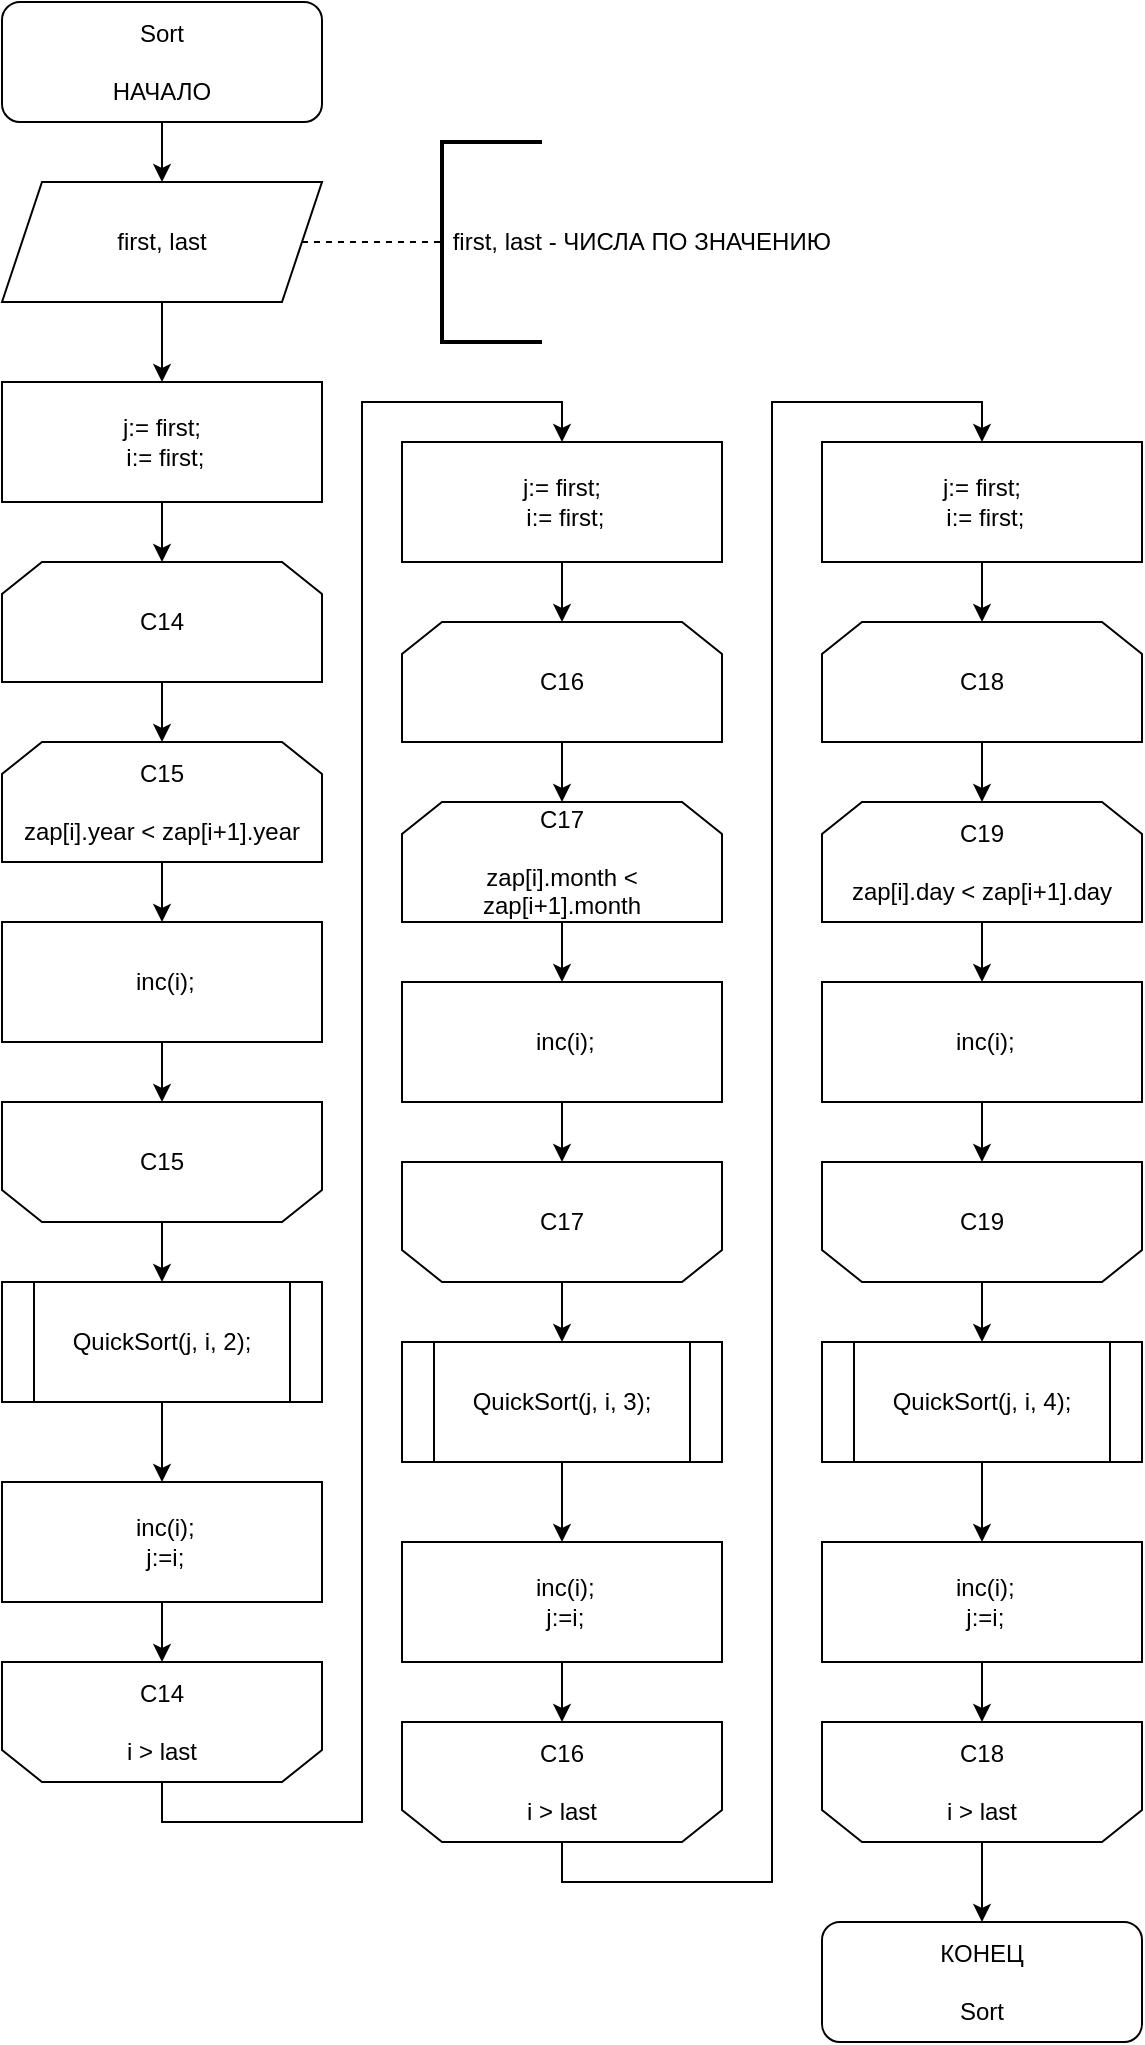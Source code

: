 <mxfile version="14.7.4" type="device"><diagram id="HieSGrooNfRFLQmupDaq" name="Page-1"><mxGraphModel dx="1662" dy="705" grid="1" gridSize="10" guides="1" tooltips="1" connect="1" arrows="1" fold="1" page="1" pageScale="1" pageWidth="1169" pageHeight="1654" math="0" shadow="0"><root><mxCell id="0"/><mxCell id="1" parent="0"/><mxCell id="FDSBhDWgg5WjR7x8z559-3" style="edgeStyle=orthogonalEdgeStyle;rounded=0;orthogonalLoop=1;jettySize=auto;html=1;exitX=0.5;exitY=1;exitDx=0;exitDy=0;" parent="1" source="FDSBhDWgg5WjR7x8z559-1" target="FDSBhDWgg5WjR7x8z559-2" edge="1"><mxGeometry relative="1" as="geometry"/></mxCell><mxCell id="FDSBhDWgg5WjR7x8z559-1" value="Sort&lt;br&gt;&lt;br&gt;НАЧАЛО" style="rounded=1;whiteSpace=wrap;html=1;" parent="1" vertex="1"><mxGeometry x="40" y="40" width="160" height="60" as="geometry"/></mxCell><mxCell id="FDSBhDWgg5WjR7x8z559-7" style="edgeStyle=orthogonalEdgeStyle;rounded=0;orthogonalLoop=1;jettySize=auto;html=1;exitX=0.5;exitY=1;exitDx=0;exitDy=0;entryX=0.5;entryY=0;entryDx=0;entryDy=0;" parent="1" source="FDSBhDWgg5WjR7x8z559-2" target="FDSBhDWgg5WjR7x8z559-6" edge="1"><mxGeometry relative="1" as="geometry"/></mxCell><mxCell id="FDSBhDWgg5WjR7x8z559-2" value="first, last" style="shape=parallelogram;perimeter=parallelogramPerimeter;whiteSpace=wrap;html=1;fixedSize=1;" parent="1" vertex="1"><mxGeometry x="40" y="130" width="160" height="60" as="geometry"/></mxCell><mxCell id="FDSBhDWgg5WjR7x8z559-4" value="" style="endArrow=none;dashed=1;html=1;exitX=1;exitY=0.5;exitDx=0;exitDy=0;entryX=0;entryY=0.5;entryDx=0;entryDy=0;entryPerimeter=0;" parent="1" source="FDSBhDWgg5WjR7x8z559-2" target="FDSBhDWgg5WjR7x8z559-5" edge="1"><mxGeometry width="50" height="50" relative="1" as="geometry"><mxPoint x="230" y="160" as="sourcePoint"/><mxPoint x="280" y="110" as="targetPoint"/></mxGeometry></mxCell><mxCell id="FDSBhDWgg5WjR7x8z559-5" value="&amp;nbsp;first, last - ЧИСЛА ПО ЗНАЧЕНИЮ" style="strokeWidth=2;html=1;shape=mxgraph.flowchart.annotation_1;align=left;pointerEvents=1;" parent="1" vertex="1"><mxGeometry x="260" y="110" width="50" height="100" as="geometry"/></mxCell><mxCell id="FDSBhDWgg5WjR7x8z559-9" style="edgeStyle=orthogonalEdgeStyle;rounded=0;orthogonalLoop=1;jettySize=auto;html=1;exitX=0.5;exitY=1;exitDx=0;exitDy=0;entryX=0.5;entryY=0;entryDx=0;entryDy=0;" parent="1" source="FDSBhDWgg5WjR7x8z559-6" target="FDSBhDWgg5WjR7x8z559-8" edge="1"><mxGeometry relative="1" as="geometry"/></mxCell><mxCell id="FDSBhDWgg5WjR7x8z559-6" value="&lt;div&gt;j:= first;&lt;/div&gt;&lt;div&gt;&amp;nbsp;i:= first;&lt;/div&gt;" style="rounded=0;whiteSpace=wrap;html=1;" parent="1" vertex="1"><mxGeometry x="40" y="230" width="160" height="60" as="geometry"/></mxCell><mxCell id="FDSBhDWgg5WjR7x8z559-11" style="edgeStyle=orthogonalEdgeStyle;rounded=0;orthogonalLoop=1;jettySize=auto;html=1;exitX=0.5;exitY=1;exitDx=0;exitDy=0;entryX=0.5;entryY=0;entryDx=0;entryDy=0;" parent="1" source="FDSBhDWgg5WjR7x8z559-8" target="FDSBhDWgg5WjR7x8z559-10" edge="1"><mxGeometry relative="1" as="geometry"/></mxCell><mxCell id="FDSBhDWgg5WjR7x8z559-8" value="C14" style="shape=loopLimit;whiteSpace=wrap;html=1;" parent="1" vertex="1"><mxGeometry x="40" y="320" width="160" height="60" as="geometry"/></mxCell><mxCell id="FDSBhDWgg5WjR7x8z559-13" style="edgeStyle=orthogonalEdgeStyle;rounded=0;orthogonalLoop=1;jettySize=auto;html=1;exitX=0.5;exitY=1;exitDx=0;exitDy=0;" parent="1" source="FDSBhDWgg5WjR7x8z559-10" target="FDSBhDWgg5WjR7x8z559-12" edge="1"><mxGeometry relative="1" as="geometry"/></mxCell><mxCell id="FDSBhDWgg5WjR7x8z559-10" value="C15&lt;br&gt;&lt;br&gt;zap[i].year &amp;lt; zap[i+1].year" style="shape=loopLimit;whiteSpace=wrap;html=1;" parent="1" vertex="1"><mxGeometry x="40" y="410" width="160" height="60" as="geometry"/></mxCell><mxCell id="FDSBhDWgg5WjR7x8z559-16" style="edgeStyle=orthogonalEdgeStyle;rounded=0;orthogonalLoop=1;jettySize=auto;html=1;exitX=0.5;exitY=1;exitDx=0;exitDy=0;entryX=0.5;entryY=1;entryDx=0;entryDy=0;" parent="1" source="FDSBhDWgg5WjR7x8z559-12" target="FDSBhDWgg5WjR7x8z559-14" edge="1"><mxGeometry relative="1" as="geometry"/></mxCell><mxCell id="FDSBhDWgg5WjR7x8z559-12" value="&amp;nbsp;inc(i);" style="rounded=0;whiteSpace=wrap;html=1;" parent="1" vertex="1"><mxGeometry x="40" y="500" width="160" height="60" as="geometry"/></mxCell><mxCell id="FDSBhDWgg5WjR7x8z559-18" style="edgeStyle=orthogonalEdgeStyle;rounded=0;orthogonalLoop=1;jettySize=auto;html=1;exitX=0.5;exitY=0;exitDx=0;exitDy=0;" parent="1" source="FDSBhDWgg5WjR7x8z559-14" target="FDSBhDWgg5WjR7x8z559-17" edge="1"><mxGeometry relative="1" as="geometry"/></mxCell><mxCell id="FDSBhDWgg5WjR7x8z559-14" value="C15" style="shape=loopLimit;whiteSpace=wrap;html=1;direction=west;" parent="1" vertex="1"><mxGeometry x="40" y="590" width="160" height="60" as="geometry"/></mxCell><mxCell id="FDSBhDWgg5WjR7x8z559-20" style="edgeStyle=orthogonalEdgeStyle;rounded=0;orthogonalLoop=1;jettySize=auto;html=1;exitX=0.5;exitY=1;exitDx=0;exitDy=0;" parent="1" source="FDSBhDWgg5WjR7x8z559-17" target="FDSBhDWgg5WjR7x8z559-19" edge="1"><mxGeometry relative="1" as="geometry"/></mxCell><mxCell id="FDSBhDWgg5WjR7x8z559-17" value="QuickSort(j, i, 2);" style="shape=process;whiteSpace=wrap;html=1;backgroundOutline=1;" parent="1" vertex="1"><mxGeometry x="40" y="680" width="160" height="60" as="geometry"/></mxCell><mxCell id="FDSBhDWgg5WjR7x8z559-22" style="edgeStyle=orthogonalEdgeStyle;rounded=0;orthogonalLoop=1;jettySize=auto;html=1;exitX=0.5;exitY=1;exitDx=0;exitDy=0;entryX=0.5;entryY=1;entryDx=0;entryDy=0;" parent="1" source="FDSBhDWgg5WjR7x8z559-19" target="FDSBhDWgg5WjR7x8z559-21" edge="1"><mxGeometry relative="1" as="geometry"/></mxCell><mxCell id="FDSBhDWgg5WjR7x8z559-19" value="&amp;nbsp;inc(i);&lt;br&gt;&amp;nbsp;j:=i;" style="rounded=0;whiteSpace=wrap;html=1;" parent="1" vertex="1"><mxGeometry x="40" y="780" width="160" height="60" as="geometry"/></mxCell><mxCell id="FDSBhDWgg5WjR7x8z559-38" style="edgeStyle=orthogonalEdgeStyle;rounded=0;orthogonalLoop=1;jettySize=auto;html=1;exitX=0.5;exitY=0;exitDx=0;exitDy=0;entryX=0.5;entryY=0;entryDx=0;entryDy=0;" parent="1" source="FDSBhDWgg5WjR7x8z559-21" target="FDSBhDWgg5WjR7x8z559-24" edge="1"><mxGeometry relative="1" as="geometry"/></mxCell><mxCell id="FDSBhDWgg5WjR7x8z559-21" value="C14&lt;br&gt;&lt;br&gt;i &amp;gt; last" style="shape=loopLimit;whiteSpace=wrap;html=1;direction=west;" parent="1" vertex="1"><mxGeometry x="40" y="870" width="160" height="60" as="geometry"/></mxCell><mxCell id="FDSBhDWgg5WjR7x8z559-23" style="edgeStyle=orthogonalEdgeStyle;rounded=0;orthogonalLoop=1;jettySize=auto;html=1;exitX=0.5;exitY=1;exitDx=0;exitDy=0;entryX=0.5;entryY=0;entryDx=0;entryDy=0;" parent="1" source="FDSBhDWgg5WjR7x8z559-24" target="FDSBhDWgg5WjR7x8z559-26" edge="1"><mxGeometry relative="1" as="geometry"/></mxCell><mxCell id="FDSBhDWgg5WjR7x8z559-24" value="&lt;div&gt;j:= first;&lt;/div&gt;&lt;div&gt;&amp;nbsp;i:= first;&lt;/div&gt;" style="rounded=0;whiteSpace=wrap;html=1;" parent="1" vertex="1"><mxGeometry x="240" y="260" width="160" height="60" as="geometry"/></mxCell><mxCell id="FDSBhDWgg5WjR7x8z559-25" style="edgeStyle=orthogonalEdgeStyle;rounded=0;orthogonalLoop=1;jettySize=auto;html=1;exitX=0.5;exitY=1;exitDx=0;exitDy=0;entryX=0.5;entryY=0;entryDx=0;entryDy=0;" parent="1" source="FDSBhDWgg5WjR7x8z559-26" target="FDSBhDWgg5WjR7x8z559-28" edge="1"><mxGeometry relative="1" as="geometry"/></mxCell><mxCell id="FDSBhDWgg5WjR7x8z559-26" value="C16" style="shape=loopLimit;whiteSpace=wrap;html=1;" parent="1" vertex="1"><mxGeometry x="240" y="350" width="160" height="60" as="geometry"/></mxCell><mxCell id="FDSBhDWgg5WjR7x8z559-27" style="edgeStyle=orthogonalEdgeStyle;rounded=0;orthogonalLoop=1;jettySize=auto;html=1;exitX=0.5;exitY=1;exitDx=0;exitDy=0;" parent="1" source="FDSBhDWgg5WjR7x8z559-28" target="FDSBhDWgg5WjR7x8z559-30" edge="1"><mxGeometry relative="1" as="geometry"/></mxCell><mxCell id="FDSBhDWgg5WjR7x8z559-28" value="C17&lt;br&gt;&lt;br&gt;zap[i].month &amp;lt; zap[i+1].month" style="shape=loopLimit;whiteSpace=wrap;html=1;" parent="1" vertex="1"><mxGeometry x="240" y="440" width="160" height="60" as="geometry"/></mxCell><mxCell id="FDSBhDWgg5WjR7x8z559-29" style="edgeStyle=orthogonalEdgeStyle;rounded=0;orthogonalLoop=1;jettySize=auto;html=1;exitX=0.5;exitY=1;exitDx=0;exitDy=0;entryX=0.5;entryY=1;entryDx=0;entryDy=0;" parent="1" source="FDSBhDWgg5WjR7x8z559-30" target="FDSBhDWgg5WjR7x8z559-32" edge="1"><mxGeometry relative="1" as="geometry"/></mxCell><mxCell id="FDSBhDWgg5WjR7x8z559-30" value="&amp;nbsp;inc(i);" style="rounded=0;whiteSpace=wrap;html=1;" parent="1" vertex="1"><mxGeometry x="240" y="530" width="160" height="60" as="geometry"/></mxCell><mxCell id="FDSBhDWgg5WjR7x8z559-31" style="edgeStyle=orthogonalEdgeStyle;rounded=0;orthogonalLoop=1;jettySize=auto;html=1;exitX=0.5;exitY=0;exitDx=0;exitDy=0;" parent="1" source="FDSBhDWgg5WjR7x8z559-32" target="FDSBhDWgg5WjR7x8z559-34" edge="1"><mxGeometry relative="1" as="geometry"/></mxCell><mxCell id="FDSBhDWgg5WjR7x8z559-32" value="C17" style="shape=loopLimit;whiteSpace=wrap;html=1;direction=west;" parent="1" vertex="1"><mxGeometry x="240" y="620" width="160" height="60" as="geometry"/></mxCell><mxCell id="FDSBhDWgg5WjR7x8z559-33" style="edgeStyle=orthogonalEdgeStyle;rounded=0;orthogonalLoop=1;jettySize=auto;html=1;exitX=0.5;exitY=1;exitDx=0;exitDy=0;" parent="1" source="FDSBhDWgg5WjR7x8z559-34" target="FDSBhDWgg5WjR7x8z559-36" edge="1"><mxGeometry relative="1" as="geometry"/></mxCell><mxCell id="FDSBhDWgg5WjR7x8z559-34" value="QuickSort(j, i, 3);" style="shape=process;whiteSpace=wrap;html=1;backgroundOutline=1;" parent="1" vertex="1"><mxGeometry x="240" y="710" width="160" height="60" as="geometry"/></mxCell><mxCell id="FDSBhDWgg5WjR7x8z559-35" style="edgeStyle=orthogonalEdgeStyle;rounded=0;orthogonalLoop=1;jettySize=auto;html=1;exitX=0.5;exitY=1;exitDx=0;exitDy=0;entryX=0.5;entryY=1;entryDx=0;entryDy=0;" parent="1" source="FDSBhDWgg5WjR7x8z559-36" target="FDSBhDWgg5WjR7x8z559-37" edge="1"><mxGeometry relative="1" as="geometry"/></mxCell><mxCell id="FDSBhDWgg5WjR7x8z559-36" value="&amp;nbsp;inc(i);&lt;br&gt;&amp;nbsp;j:=i;" style="rounded=0;whiteSpace=wrap;html=1;" parent="1" vertex="1"><mxGeometry x="240" y="810" width="160" height="60" as="geometry"/></mxCell><mxCell id="FDSBhDWgg5WjR7x8z559-54" style="edgeStyle=orthogonalEdgeStyle;rounded=0;orthogonalLoop=1;jettySize=auto;html=1;exitX=0.5;exitY=0;exitDx=0;exitDy=0;entryX=0.5;entryY=0;entryDx=0;entryDy=0;" parent="1" source="FDSBhDWgg5WjR7x8z559-37" target="FDSBhDWgg5WjR7x8z559-40" edge="1"><mxGeometry relative="1" as="geometry"/></mxCell><mxCell id="FDSBhDWgg5WjR7x8z559-37" value="C16&lt;br&gt;&lt;br&gt;i &amp;gt; last" style="shape=loopLimit;whiteSpace=wrap;html=1;direction=west;" parent="1" vertex="1"><mxGeometry x="240" y="900" width="160" height="60" as="geometry"/></mxCell><mxCell id="FDSBhDWgg5WjR7x8z559-39" style="edgeStyle=orthogonalEdgeStyle;rounded=0;orthogonalLoop=1;jettySize=auto;html=1;exitX=0.5;exitY=1;exitDx=0;exitDy=0;entryX=0.5;entryY=0;entryDx=0;entryDy=0;" parent="1" source="FDSBhDWgg5WjR7x8z559-40" target="FDSBhDWgg5WjR7x8z559-42" edge="1"><mxGeometry relative="1" as="geometry"/></mxCell><mxCell id="FDSBhDWgg5WjR7x8z559-40" value="&lt;div&gt;j:= first;&lt;/div&gt;&lt;div&gt;&amp;nbsp;i:= first;&lt;/div&gt;" style="rounded=0;whiteSpace=wrap;html=1;" parent="1" vertex="1"><mxGeometry x="450" y="260" width="160" height="60" as="geometry"/></mxCell><mxCell id="FDSBhDWgg5WjR7x8z559-41" style="edgeStyle=orthogonalEdgeStyle;rounded=0;orthogonalLoop=1;jettySize=auto;html=1;exitX=0.5;exitY=1;exitDx=0;exitDy=0;entryX=0.5;entryY=0;entryDx=0;entryDy=0;" parent="1" source="FDSBhDWgg5WjR7x8z559-42" target="FDSBhDWgg5WjR7x8z559-44" edge="1"><mxGeometry relative="1" as="geometry"/></mxCell><mxCell id="FDSBhDWgg5WjR7x8z559-42" value="C18" style="shape=loopLimit;whiteSpace=wrap;html=1;" parent="1" vertex="1"><mxGeometry x="450" y="350" width="160" height="60" as="geometry"/></mxCell><mxCell id="FDSBhDWgg5WjR7x8z559-43" style="edgeStyle=orthogonalEdgeStyle;rounded=0;orthogonalLoop=1;jettySize=auto;html=1;exitX=0.5;exitY=1;exitDx=0;exitDy=0;" parent="1" source="FDSBhDWgg5WjR7x8z559-44" target="FDSBhDWgg5WjR7x8z559-46" edge="1"><mxGeometry relative="1" as="geometry"/></mxCell><mxCell id="FDSBhDWgg5WjR7x8z559-44" value="C19&lt;br&gt;&lt;br&gt;zap[i].day &amp;lt; zap[i+1].day" style="shape=loopLimit;whiteSpace=wrap;html=1;" parent="1" vertex="1"><mxGeometry x="450" y="440" width="160" height="60" as="geometry"/></mxCell><mxCell id="FDSBhDWgg5WjR7x8z559-45" style="edgeStyle=orthogonalEdgeStyle;rounded=0;orthogonalLoop=1;jettySize=auto;html=1;exitX=0.5;exitY=1;exitDx=0;exitDy=0;entryX=0.5;entryY=1;entryDx=0;entryDy=0;" parent="1" source="FDSBhDWgg5WjR7x8z559-46" target="FDSBhDWgg5WjR7x8z559-48" edge="1"><mxGeometry relative="1" as="geometry"/></mxCell><mxCell id="FDSBhDWgg5WjR7x8z559-46" value="&amp;nbsp;inc(i);" style="rounded=0;whiteSpace=wrap;html=1;" parent="1" vertex="1"><mxGeometry x="450" y="530" width="160" height="60" as="geometry"/></mxCell><mxCell id="FDSBhDWgg5WjR7x8z559-47" style="edgeStyle=orthogonalEdgeStyle;rounded=0;orthogonalLoop=1;jettySize=auto;html=1;exitX=0.5;exitY=0;exitDx=0;exitDy=0;" parent="1" source="FDSBhDWgg5WjR7x8z559-48" target="FDSBhDWgg5WjR7x8z559-50" edge="1"><mxGeometry relative="1" as="geometry"/></mxCell><mxCell id="FDSBhDWgg5WjR7x8z559-48" value="C19" style="shape=loopLimit;whiteSpace=wrap;html=1;direction=west;" parent="1" vertex="1"><mxGeometry x="450" y="620" width="160" height="60" as="geometry"/></mxCell><mxCell id="FDSBhDWgg5WjR7x8z559-49" style="edgeStyle=orthogonalEdgeStyle;rounded=0;orthogonalLoop=1;jettySize=auto;html=1;exitX=0.5;exitY=1;exitDx=0;exitDy=0;" parent="1" source="FDSBhDWgg5WjR7x8z559-50" target="FDSBhDWgg5WjR7x8z559-52" edge="1"><mxGeometry relative="1" as="geometry"/></mxCell><mxCell id="FDSBhDWgg5WjR7x8z559-50" value="QuickSort(j, i, 4);" style="shape=process;whiteSpace=wrap;html=1;backgroundOutline=1;" parent="1" vertex="1"><mxGeometry x="450" y="710" width="160" height="60" as="geometry"/></mxCell><mxCell id="FDSBhDWgg5WjR7x8z559-51" style="edgeStyle=orthogonalEdgeStyle;rounded=0;orthogonalLoop=1;jettySize=auto;html=1;exitX=0.5;exitY=1;exitDx=0;exitDy=0;entryX=0.5;entryY=1;entryDx=0;entryDy=0;" parent="1" source="FDSBhDWgg5WjR7x8z559-52" target="FDSBhDWgg5WjR7x8z559-53" edge="1"><mxGeometry relative="1" as="geometry"/></mxCell><mxCell id="FDSBhDWgg5WjR7x8z559-52" value="&amp;nbsp;inc(i);&lt;br&gt;&amp;nbsp;j:=i;" style="rounded=0;whiteSpace=wrap;html=1;" parent="1" vertex="1"><mxGeometry x="450" y="810" width="160" height="60" as="geometry"/></mxCell><mxCell id="FDSBhDWgg5WjR7x8z559-56" style="edgeStyle=orthogonalEdgeStyle;rounded=0;orthogonalLoop=1;jettySize=auto;html=1;exitX=0.5;exitY=0;exitDx=0;exitDy=0;entryX=0.5;entryY=0;entryDx=0;entryDy=0;" parent="1" source="FDSBhDWgg5WjR7x8z559-53" target="FDSBhDWgg5WjR7x8z559-55" edge="1"><mxGeometry relative="1" as="geometry"/></mxCell><mxCell id="FDSBhDWgg5WjR7x8z559-53" value="C18&lt;br&gt;&lt;br&gt;i &amp;gt; last" style="shape=loopLimit;whiteSpace=wrap;html=1;direction=west;" parent="1" vertex="1"><mxGeometry x="450" y="900" width="160" height="60" as="geometry"/></mxCell><mxCell id="FDSBhDWgg5WjR7x8z559-55" value="КОНЕЦ&lt;br&gt;&lt;br&gt;Sort" style="rounded=1;whiteSpace=wrap;html=1;" parent="1" vertex="1"><mxGeometry x="450" y="1000" width="160" height="60" as="geometry"/></mxCell></root></mxGraphModel></diagram></mxfile>